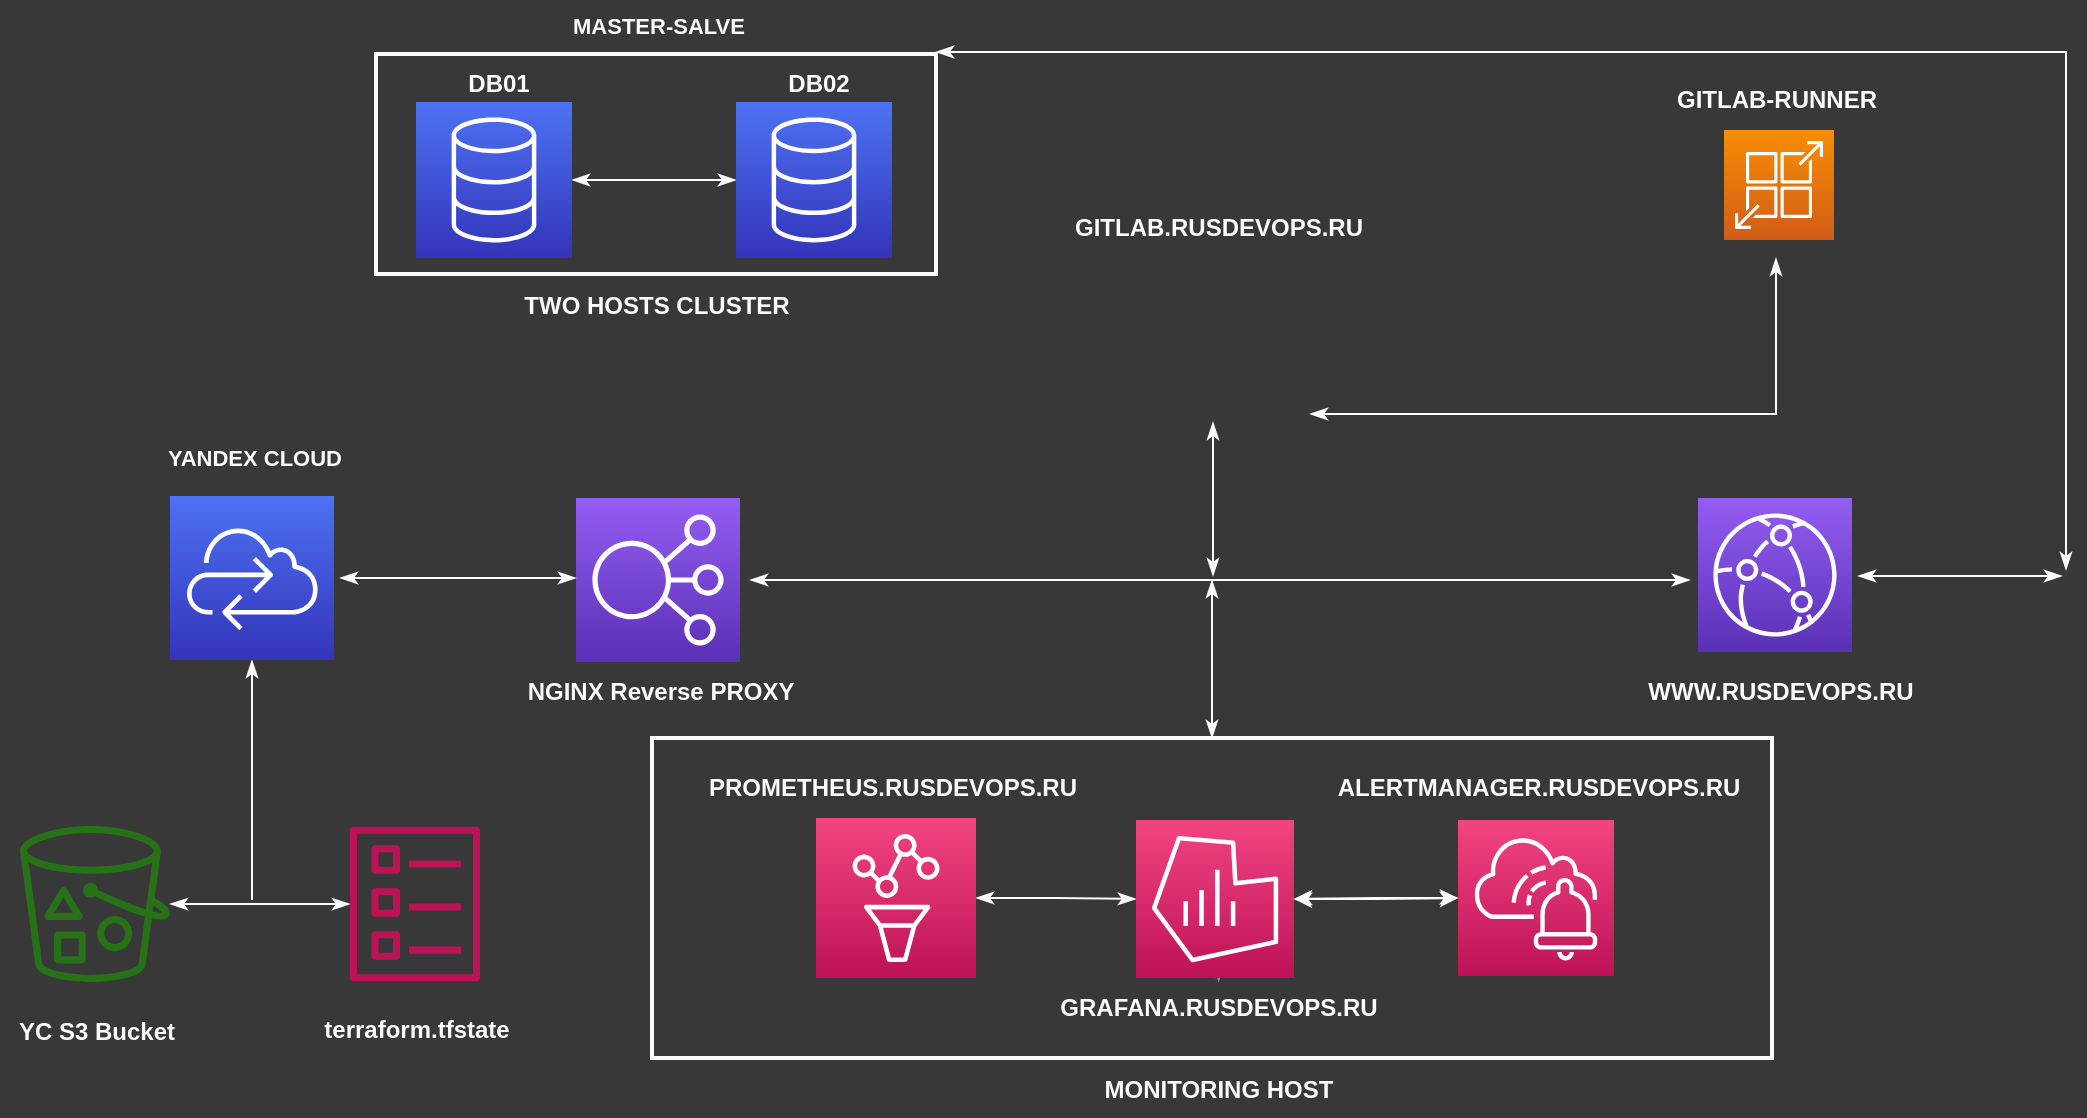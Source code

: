 <mxfile version="20.3.0" type="device"><diagram id="Ht1M8jgEwFfnCIfOTk4-" name="Page-1"><mxGraphModel dx="1382" dy="1583" grid="0" gridSize="10" guides="1" tooltips="1" connect="1" arrows="1" fold="1" page="1" pageScale="1" pageWidth="1169" pageHeight="827" background="#383838" math="0" shadow="0"><root><mxCell id="0"/><mxCell id="1" parent="0"/><mxCell id="UEzPUAAOIrF-is8g5C7q-158" value="" style="outlineConnect=0;fontColor=#232F3E;gradientColor=none;fillColor=#277116;strokeColor=none;dashed=0;verticalLabelPosition=bottom;verticalAlign=top;align=center;html=1;fontSize=12;fontStyle=1;aspect=fixed;pointerEvents=1;shape=mxgraph.aws4.bucket_with_objects;labelBackgroundColor=#ffffff;" parent="1" vertex="1"><mxGeometry x="82" y="-317" width="75" height="78" as="geometry"/></mxCell><mxCell id="1rQj9BVZ0lK-q-fdZEN6-60" style="edgeStyle=orthogonalEdgeStyle;shape=connector;rounded=0;orthogonalLoop=1;jettySize=auto;html=1;labelBackgroundColor=default;strokeColor=#FAFAFA;strokeWidth=1;fontFamily=Helvetica;fontSize=11;fontColor=default;startArrow=classicThin;startFill=1;endArrow=classicThin;endFill=1;fontStyle=1;shadow=0;" parent="1" source="1rQj9BVZ0lK-q-fdZEN6-1" target="1rQj9BVZ0lK-q-fdZEN6-3" edge="1"><mxGeometry relative="1" as="geometry"/></mxCell><mxCell id="1rQj9BVZ0lK-q-fdZEN6-1" value="" style="sketch=0;points=[[0,0,0],[0.25,0,0],[0.5,0,0],[0.75,0,0],[1,0,0],[0,1,0],[0.25,1,0],[0.5,1,0],[0.75,1,0],[1,1,0],[0,0.25,0],[0,0.5,0],[0,0.75,0],[1,0.25,0],[1,0.5,0],[1,0.75,0]];outlineConnect=0;fontColor=#232F3E;gradientColor=#4D72F3;gradientDirection=north;fillColor=#3334B9;strokeColor=#ffffff;dashed=0;verticalLabelPosition=bottom;verticalAlign=top;align=center;html=1;fontSize=12;fontStyle=1;aspect=fixed;shape=mxgraph.aws4.resourceIcon;resIcon=mxgraph.aws4.database;" parent="1" vertex="1"><mxGeometry x="280" y="-679" width="78" height="78" as="geometry"/></mxCell><mxCell id="1rQj9BVZ0lK-q-fdZEN6-2" value="&lt;span&gt;DB01&lt;/span&gt;" style="text;html=1;align=center;verticalAlign=middle;resizable=0;points=[];autosize=1;strokeColor=none;fillColor=none;fontStyle=1;fontColor=#FAFAFA;" parent="1" vertex="1"><mxGeometry x="296" y="-701" width="49" height="26" as="geometry"/></mxCell><mxCell id="1rQj9BVZ0lK-q-fdZEN6-3" value="" style="sketch=0;points=[[0,0,0],[0.25,0,0],[0.5,0,0],[0.75,0,0],[1,0,0],[0,1,0],[0.25,1,0],[0.5,1,0],[0.75,1,0],[1,1,0],[0,0.25,0],[0,0.5,0],[0,0.75,0],[1,0.25,0],[1,0.5,0],[1,0.75,0]];outlineConnect=0;fontColor=#232F3E;gradientColor=#4D72F3;gradientDirection=north;fillColor=#3334B9;strokeColor=#ffffff;dashed=0;verticalLabelPosition=bottom;verticalAlign=top;align=center;html=1;fontSize=12;fontStyle=1;aspect=fixed;shape=mxgraph.aws4.resourceIcon;resIcon=mxgraph.aws4.database;" parent="1" vertex="1"><mxGeometry x="440" y="-679" width="78" height="78" as="geometry"/></mxCell><mxCell id="1rQj9BVZ0lK-q-fdZEN6-4" value="&lt;span&gt;DB02&lt;/span&gt;" style="text;html=1;align=center;verticalAlign=middle;resizable=0;points=[];autosize=1;strokeColor=none;fillColor=none;fontStyle=1;fontColor=#FAFAFA;" parent="1" vertex="1"><mxGeometry x="456" y="-701" width="49" height="26" as="geometry"/></mxCell><mxCell id="1rQj9BVZ0lK-q-fdZEN6-64" style="edgeStyle=orthogonalEdgeStyle;shape=connector;rounded=0;orthogonalLoop=1;jettySize=auto;html=1;labelBackgroundColor=default;strokeColor=#FAFAFA;strokeWidth=1;fontFamily=Helvetica;fontSize=11;fontColor=#FCFCFC;startArrow=classicThin;startFill=1;endArrow=classicThin;endFill=1;fontStyle=1;labelBorderColor=#FFFFFF;" parent="1" edge="1"><mxGeometry relative="1" as="geometry"><mxPoint x="917" y="-440" as="targetPoint"/><mxPoint x="447" y="-440" as="sourcePoint"/></mxGeometry></mxCell><mxCell id="1rQj9BVZ0lK-q-fdZEN6-6" value="" style="sketch=0;points=[[0,0,0],[0.25,0,0],[0.5,0,0],[0.75,0,0],[1,0,0],[0,1,0],[0.25,1,0],[0.5,1,0],[0.75,1,0],[1,1,0],[0,0.25,0],[0,0.5,0],[0,0.75,0],[1,0.25,0],[1,0.5,0],[1,0.75,0]];outlineConnect=0;fontColor=#232F3E;gradientColor=#945DF2;gradientDirection=north;fillColor=#5A30B5;strokeColor=#ffffff;dashed=0;verticalLabelPosition=bottom;verticalAlign=top;align=center;html=1;fontSize=12;fontStyle=1;aspect=fixed;shape=mxgraph.aws4.resourceIcon;resIcon=mxgraph.aws4.elastic_load_balancing;" parent="1" vertex="1"><mxGeometry x="360" y="-481" width="82" height="82" as="geometry"/></mxCell><mxCell id="1rQj9BVZ0lK-q-fdZEN6-7" value="&lt;span&gt;NGINX Reverse PROXY&lt;/span&gt;" style="text;html=1;align=center;verticalAlign=middle;resizable=0;points=[];autosize=1;strokeColor=none;fillColor=none;fontStyle=1;fontColor=#FAFAFA;" parent="1" vertex="1"><mxGeometry x="326" y="-397" width="151" height="26" as="geometry"/></mxCell><mxCell id="-zjtiVoddO0phtvKcQLS-4" style="edgeStyle=orthogonalEdgeStyle;rounded=0;orthogonalLoop=1;jettySize=auto;html=1;strokeColor=#FAFAFA;endArrow=classicThin;endFill=1;startArrow=classicThin;startFill=1;" edge="1" parent="1"><mxGeometry relative="1" as="geometry"><mxPoint x="1103" y="-442" as="targetPoint"/><mxPoint x="1001" y="-442" as="sourcePoint"/></mxGeometry></mxCell><mxCell id="1rQj9BVZ0lK-q-fdZEN6-9" value="" style="sketch=0;points=[[0,0,0],[0.25,0,0],[0.5,0,0],[0.75,0,0],[1,0,0],[0,1,0],[0.25,1,0],[0.5,1,0],[0.75,1,0],[1,1,0],[0,0.25,0],[0,0.5,0],[0,0.75,0],[1,0.25,0],[1,0.5,0],[1,0.75,0]];outlineConnect=0;fontColor=#232F3E;gradientColor=#945DF2;gradientDirection=north;fillColor=#5A30B5;strokeColor=#ffffff;dashed=0;verticalLabelPosition=bottom;verticalAlign=top;align=center;html=1;fontSize=12;fontStyle=1;aspect=fixed;shape=mxgraph.aws4.resourceIcon;resIcon=mxgraph.aws4.cloudfront;" parent="1" vertex="1"><mxGeometry x="921" y="-481" width="77" height="77" as="geometry"/></mxCell><mxCell id="1rQj9BVZ0lK-q-fdZEN6-49" value="" style="edgeStyle=orthogonalEdgeStyle;rounded=0;orthogonalLoop=1;jettySize=auto;html=1;shadow=0;strokeColor=#878787;startArrow=classicThin;startFill=1;endArrow=classicThin;endFill=1;fontStyle=1" parent="1" source="1rQj9BVZ0lK-q-fdZEN6-10" target="1rQj9BVZ0lK-q-fdZEN6-35" edge="1"><mxGeometry relative="1" as="geometry"/></mxCell><mxCell id="1rQj9BVZ0lK-q-fdZEN6-10" value="&lt;span&gt;GRAFANA.RUSDEVOPS.RU&lt;/span&gt;" style="text;html=1;align=center;verticalAlign=middle;resizable=0;points=[];autosize=1;strokeColor=none;fillColor=none;fontStyle=1;fontColor=#FAFAFA;" parent="1" vertex="1"><mxGeometry x="592.79" y="-239" width="177" height="26" as="geometry"/></mxCell><mxCell id="1rQj9BVZ0lK-q-fdZEN6-72" style="edgeStyle=orthogonalEdgeStyle;shape=connector;rounded=0;orthogonalLoop=1;jettySize=auto;html=1;labelBackgroundColor=default;strokeColor=#FAFAFA;strokeWidth=1;fontFamily=Helvetica;fontSize=11;fontColor=default;startArrow=classicThin;startFill=1;endArrow=classicThin;endFill=1;fontStyle=1" parent="1" edge="1"><mxGeometry relative="1" as="geometry"><mxPoint x="678.495" y="-442" as="targetPoint"/><mxPoint x="678.495" y="-519" as="sourcePoint"/></mxGeometry></mxCell><mxCell id="1rQj9BVZ0lK-q-fdZEN6-11" value="" style="shape=image;html=1;verticalAlign=top;verticalLabelPosition=bottom;labelBackgroundColor=#ffffff;imageAspect=0;aspect=fixed;image=https://cdn4.iconfinder.com/data/icons/socialcones/508/Gitlab-128.png;fontStyle=1" parent="1" vertex="1"><mxGeometry x="636.11" y="-603.77" width="86.77" height="86.77" as="geometry"/></mxCell><mxCell id="1rQj9BVZ0lK-q-fdZEN6-13" value="&lt;span&gt;GITLAB.RUSDEVOPS.RU&lt;/span&gt;" style="text;html=1;align=center;verticalAlign=middle;resizable=0;points=[];autosize=1;strokeColor=none;fillColor=none;fontStyle=1;fontColor=#FAFAFA;" parent="1" vertex="1"><mxGeometry x="599.79" y="-629" width="162" height="26" as="geometry"/></mxCell><mxCell id="1rQj9BVZ0lK-q-fdZEN6-16" value="&lt;span&gt;GITLAB-RUNNER&lt;/span&gt;" style="text;html=1;align=center;verticalAlign=middle;resizable=0;points=[];autosize=1;strokeColor=none;fillColor=none;fontStyle=1;fontColor=#FAFAFA;" parent="1" vertex="1"><mxGeometry x="900.5" y="-693" width="118" height="26" as="geometry"/></mxCell><mxCell id="1rQj9BVZ0lK-q-fdZEN6-18" value="" style="sketch=0;points=[[0,0,0],[0.25,0,0],[0.5,0,0],[0.75,0,0],[1,0,0],[0,1,0],[0.25,1,0],[0.5,1,0],[0.75,1,0],[1,1,0],[0,0.25,0],[0,0.5,0],[0,0.75,0],[1,0.25,0],[1,0.5,0],[1,0.75,0]];outlineConnect=0;fontColor=#232F3E;gradientColor=#F78E04;gradientDirection=north;fillColor=#D05C17;strokeColor=#ffffff;dashed=0;verticalLabelPosition=bottom;verticalAlign=top;align=center;html=1;fontSize=12;fontStyle=1;aspect=fixed;shape=mxgraph.aws4.resourceIcon;resIcon=mxgraph.aws4.app_runner;" parent="1" vertex="1"><mxGeometry x="934" y="-665" width="55" height="55" as="geometry"/></mxCell><mxCell id="-zjtiVoddO0phtvKcQLS-3" style="edgeStyle=orthogonalEdgeStyle;rounded=0;orthogonalLoop=1;jettySize=auto;html=1;exitX=1;exitY=0;exitDx=0;exitDy=0;strokeColor=#FAFAFA;endArrow=classicThin;endFill=1;startArrow=classicThin;startFill=1;" edge="1" parent="1"><mxGeometry relative="1" as="geometry"><mxPoint x="1105" y="-445" as="targetPoint"/><mxPoint x="540" y="-704" as="sourcePoint"/><Array as="points"><mxPoint x="1105" y="-704"/></Array></mxGeometry></mxCell><mxCell id="UEzPUAAOIrF-is8g5C7q-155" value="" style="rounded=0;whiteSpace=wrap;html=1;labelBackgroundColor=#ffffff;fillColor=none;gradientColor=none;container=0;pointerEvents=0;collapsible=0;recursiveResize=0;fontStyle=1;strokeWidth=2;labelBorderColor=default;strokeColor=#FAFAFA;" parent="1" vertex="1"><mxGeometry x="260" y="-703" width="280" height="110" as="geometry"/></mxCell><mxCell id="1rQj9BVZ0lK-q-fdZEN6-20" style="edgeStyle=orthogonalEdgeStyle;rounded=0;orthogonalLoop=1;jettySize=auto;html=1;startArrow=classicThin;startFill=1;endArrow=classicThin;endFill=1;strokeColor=#FAFAFA;strokeWidth=1;fontStyle=1" parent="1" edge="1"><mxGeometry relative="1" as="geometry"><Array as="points"><mxPoint x="960" y="-523"/></Array><mxPoint x="960" y="-601" as="sourcePoint"/><mxPoint x="727" y="-523" as="targetPoint"/></mxGeometry></mxCell><mxCell id="1rQj9BVZ0lK-q-fdZEN6-56" style="edgeStyle=orthogonalEdgeStyle;shape=connector;rounded=0;orthogonalLoop=1;jettySize=auto;html=1;labelBackgroundColor=default;strokeColor=#FAFAFA;strokeWidth=1;fontFamily=Helvetica;fontSize=11;fontColor=default;startArrow=classicThin;startFill=1;endArrow=classicThin;endFill=1;fontStyle=1" parent="1" source="UEzPUAAOIrF-is8g5C7q-156" target="UEzPUAAOIrF-is8g5C7q-158" edge="1"><mxGeometry relative="1" as="geometry"/></mxCell><mxCell id="UEzPUAAOIrF-is8g5C7q-156" value="" style="outlineConnect=0;fontColor=#232F3E;gradientColor=none;fillColor=#BC1356;strokeColor=none;dashed=0;verticalLabelPosition=bottom;verticalAlign=top;align=center;html=1;fontSize=12;fontStyle=1;aspect=fixed;pointerEvents=1;shape=mxgraph.aws4.template;labelBackgroundColor=#ffffff;" parent="1" vertex="1"><mxGeometry x="247" y="-317" width="65" height="78" as="geometry"/></mxCell><mxCell id="-zjtiVoddO0phtvKcQLS-7" style="edgeStyle=orthogonalEdgeStyle;rounded=0;orthogonalLoop=1;jettySize=auto;html=1;shadow=0;strokeColor=#FAFAFA;endArrow=classicThin;endFill=1;startArrow=classicThin;startFill=1;" edge="1" parent="1" source="1rQj9BVZ0lK-q-fdZEN6-19" target="1rQj9BVZ0lK-q-fdZEN6-35"><mxGeometry relative="1" as="geometry"/></mxCell><mxCell id="1rQj9BVZ0lK-q-fdZEN6-19" value="" style="sketch=0;points=[[0,0,0],[0.25,0,0],[0.5,0,0],[0.75,0,0],[1,0,0],[0,1,0],[0.25,1,0],[0.5,1,0],[0.75,1,0],[1,1,0],[0,0.25,0],[0,0.5,0],[0,0.75,0],[1,0.25,0],[1,0.5,0],[1,0.75,0]];points=[[0,0,0],[0.25,0,0],[0.5,0,0],[0.75,0,0],[1,0,0],[0,1,0],[0.25,1,0],[0.5,1,0],[0.75,1,0],[1,1,0],[0,0.25,0],[0,0.5,0],[0,0.75,0],[1,0.25,0],[1,0.5,0],[1,0.75,0]];outlineConnect=0;fontColor=#232F3E;gradientColor=#F34482;gradientDirection=north;fillColor=#BC1356;strokeColor=#ffffff;dashed=0;verticalLabelPosition=bottom;verticalAlign=top;align=center;html=1;fontSize=12;fontStyle=1;aspect=fixed;shape=mxgraph.aws4.resourceIcon;resIcon=mxgraph.aws4.managed_service_for_prometheus;" parent="1" vertex="1"><mxGeometry x="480" y="-321" width="80" height="80" as="geometry"/></mxCell><mxCell id="1rQj9BVZ0lK-q-fdZEN6-34" value="&lt;span&gt;PROMETHEUS.RUSDEVOPS.RU&lt;/span&gt;" style="text;html=1;align=center;verticalAlign=middle;resizable=0;points=[];autosize=1;strokeColor=none;fillColor=none;fontStyle=1;fontColor=#FAFAFA;" parent="1" vertex="1"><mxGeometry x="417" y="-349" width="202" height="26" as="geometry"/></mxCell><mxCell id="-zjtiVoddO0phtvKcQLS-8" style="edgeStyle=orthogonalEdgeStyle;rounded=0;orthogonalLoop=1;jettySize=auto;html=1;shadow=0;strokeColor=#FAFAFA;startArrow=classic;startFill=1;" edge="1" parent="1" source="1rQj9BVZ0lK-q-fdZEN6-35" target="1rQj9BVZ0lK-q-fdZEN6-71"><mxGeometry relative="1" as="geometry"/></mxCell><mxCell id="1rQj9BVZ0lK-q-fdZEN6-35" value="" style="sketch=0;points=[[0,0,0],[0.25,0,0],[0.5,0,0],[0.75,0,0],[1,0,0],[0,1,0],[0.25,1,0],[0.5,1,0],[0.75,1,0],[1,1,0],[0,0.25,0],[0,0.5,0],[0,0.75,0],[1,0.25,0],[1,0.5,0],[1,0.75,0]];points=[[0,0,0],[0.25,0,0],[0.5,0,0],[0.75,0,0],[1,0,0],[0,1,0],[0.25,1,0],[0.5,1,0],[0.75,1,0],[1,1,0],[0,0.25,0],[0,0.5,0],[0,0.75,0],[1,0.25,0],[1,0.5,0],[1,0.75,0]];outlineConnect=0;fontColor=#232F3E;gradientColor=#F34482;gradientDirection=north;fillColor=#BC1356;strokeColor=#ffffff;dashed=0;verticalLabelPosition=bottom;verticalAlign=top;align=center;html=1;fontSize=12;fontStyle=1;aspect=fixed;shape=mxgraph.aws4.resourceIcon;resIcon=mxgraph.aws4.managed_service_for_grafana;" parent="1" vertex="1"><mxGeometry x="640" y="-320" width="79" height="79" as="geometry"/></mxCell><mxCell id="1rQj9BVZ0lK-q-fdZEN6-37" value="&lt;span&gt;WWW.RUSDEVOPS.RU&lt;/span&gt;" style="text;html=1;align=center;verticalAlign=middle;resizable=0;points=[];autosize=1;strokeColor=none;fillColor=none;fontStyle=1;fontColor=#FAFAFA;" parent="1" vertex="1"><mxGeometry x="886" y="-397" width="151" height="26" as="geometry"/></mxCell><mxCell id="1rQj9BVZ0lK-q-fdZEN6-38" value="&lt;span&gt;ALERTMANAGER.RUSDEVOPS.RU&lt;/span&gt;" style="text;html=1;align=center;verticalAlign=middle;resizable=0;points=[];autosize=1;strokeColor=none;fillColor=none;fontStyle=1;fontColor=#FAFAFA;" parent="1" vertex="1"><mxGeometry x="731.79" y="-349" width="219" height="26" as="geometry"/></mxCell><mxCell id="1rQj9BVZ0lK-q-fdZEN6-70" style="edgeStyle=orthogonalEdgeStyle;shape=connector;rounded=0;orthogonalLoop=1;jettySize=auto;html=1;labelBackgroundColor=default;strokeColor=#FAFAFA;strokeWidth=1;fontFamily=Helvetica;fontSize=11;fontColor=default;startArrow=classicThin;startFill=1;endArrow=classicThin;endFill=1;fontStyle=1" parent="1" source="1rQj9BVZ0lK-q-fdZEN6-43" edge="1"><mxGeometry relative="1" as="geometry"><mxPoint x="678" y="-440" as="targetPoint"/></mxGeometry></mxCell><mxCell id="1rQj9BVZ0lK-q-fdZEN6-43" value="" style="rounded=0;whiteSpace=wrap;html=1;labelBackgroundColor=#ffffff;fillColor=none;gradientColor=none;container=0;pointerEvents=0;collapsible=0;recursiveResize=0;fontStyle=1;strokeWidth=2;strokeColor=#FAFAFA;" parent="1" vertex="1"><mxGeometry x="398" y="-361" width="560" height="160" as="geometry"/></mxCell><mxCell id="1rQj9BVZ0lK-q-fdZEN6-44" value="&lt;span&gt;MONITORING HOST&lt;/span&gt;" style="text;html=1;align=center;verticalAlign=middle;resizable=0;points=[];autosize=1;strokeColor=none;fillColor=none;fontStyle=1;fontColor=#FAFAFA;" parent="1" vertex="1"><mxGeometry x="614.79" y="-198" width="132" height="26" as="geometry"/></mxCell><mxCell id="1rQj9BVZ0lK-q-fdZEN6-67" value="&lt;span&gt;MASTER-SALVE&lt;/span&gt;" style="text;html=1;align=center;verticalAlign=middle;resizable=0;points=[];autosize=1;strokeColor=none;fillColor=none;fontSize=11;fontFamily=Helvetica;fontColor=#FAFAFA;fontStyle=1" parent="1" vertex="1"><mxGeometry x="349" y="-730" width="104" height="25" as="geometry"/></mxCell><mxCell id="-zjtiVoddO0phtvKcQLS-9" value="" style="edgeStyle=orthogonalEdgeStyle;rounded=0;orthogonalLoop=1;jettySize=auto;html=1;shadow=0;strokeColor=#FAFAFA;startArrow=classicThin;startFill=1;endArrow=classicThin;endFill=1;" edge="1" parent="1" source="1rQj9BVZ0lK-q-fdZEN6-71" target="1rQj9BVZ0lK-q-fdZEN6-35"><mxGeometry relative="1" as="geometry"/></mxCell><mxCell id="1rQj9BVZ0lK-q-fdZEN6-71" value="" style="sketch=0;points=[[0,0,0],[0.25,0,0],[0.5,0,0],[0.75,0,0],[1,0,0],[0,1,0],[0.25,1,0],[0.5,1,0],[0.75,1,0],[1,1,0],[0,0.25,0],[0,0.5,0],[0,0.75,0],[1,0.25,0],[1,0.5,0],[1,0.75,0]];points=[[0,0,0],[0.25,0,0],[0.5,0,0],[0.75,0,0],[1,0,0],[0,1,0],[0.25,1,0],[0.5,1,0],[0.75,1,0],[1,1,0],[0,0.25,0],[0,0.5,0],[0,0.75,0],[1,0.25,0],[1,0.5,0],[1,0.75,0]];outlineConnect=0;fontColor=#232F3E;gradientColor=#F34482;gradientDirection=north;fillColor=#BC1356;strokeColor=#ffffff;dashed=0;verticalLabelPosition=bottom;verticalAlign=top;align=center;html=1;fontSize=12;fontStyle=1;aspect=fixed;shape=mxgraph.aws4.resourceIcon;resIcon=mxgraph.aws4.systems_manager_incident_manager;fontFamily=Helvetica;" parent="1" vertex="1"><mxGeometry x="801" y="-320" width="78" height="78" as="geometry"/></mxCell><mxCell id="1rQj9BVZ0lK-q-fdZEN6-74" style="edgeStyle=orthogonalEdgeStyle;shape=connector;rounded=0;orthogonalLoop=1;jettySize=auto;html=1;labelBackgroundColor=default;strokeColor=#FAFAFA;strokeWidth=1;fontFamily=Helvetica;fontSize=11;fontColor=default;startArrow=classicThin;startFill=1;endArrow=none;endFill=0;fontStyle=1" parent="1" source="1rQj9BVZ0lK-q-fdZEN6-73" edge="1"><mxGeometry relative="1" as="geometry"><mxPoint x="198" y="-280" as="targetPoint"/></mxGeometry></mxCell><mxCell id="1rQj9BVZ0lK-q-fdZEN6-78" style="edgeStyle=orthogonalEdgeStyle;shape=connector;rounded=0;orthogonalLoop=1;jettySize=auto;html=1;labelBackgroundColor=default;strokeColor=#FAFAFA;strokeWidth=1;fontFamily=Helvetica;fontSize=11;fontColor=default;startArrow=classicThin;startFill=1;endArrow=classicThin;endFill=1;fontStyle=1" parent="1" edge="1"><mxGeometry relative="1" as="geometry"><mxPoint x="360" y="-441" as="targetPoint"/><mxPoint x="242" y="-441" as="sourcePoint"/></mxGeometry></mxCell><mxCell id="1rQj9BVZ0lK-q-fdZEN6-73" value="" style="sketch=0;points=[[0,0,0],[0.25,0,0],[0.5,0,0],[0.75,0,0],[1,0,0],[0,1,0],[0.25,1,0],[0.5,1,0],[0.75,1,0],[1,1,0],[0,0.25,0],[0,0.5,0],[0,0.75,0],[1,0.25,0],[1,0.5,0],[1,0.75,0]];outlineConnect=0;fontColor=#232F3E;gradientColor=#4D72F3;gradientDirection=north;fillColor=#3334B9;strokeColor=#ffffff;dashed=0;verticalLabelPosition=bottom;verticalAlign=top;align=center;html=1;fontSize=12;fontStyle=1;aspect=fixed;shape=mxgraph.aws4.resourceIcon;resIcon=mxgraph.aws4.cloud_control_api;fontFamily=Helvetica;" parent="1" vertex="1"><mxGeometry x="157" y="-482" width="82" height="82" as="geometry"/></mxCell><mxCell id="1rQj9BVZ0lK-q-fdZEN6-75" value="&lt;span&gt;YANDEX CLOUD&lt;/span&gt;" style="text;html=1;align=center;verticalAlign=middle;resizable=0;points=[];autosize=1;strokeColor=none;fillColor=none;fontSize=11;fontFamily=Helvetica;fontColor=#FAFAFA;fontStyle=1" parent="1" vertex="1"><mxGeometry x="146" y="-514" width="105" height="25" as="geometry"/></mxCell><mxCell id="1rQj9BVZ0lK-q-fdZEN6-79" value="&lt;b&gt;&lt;font style=&quot;font-size: 12px;&quot;&gt;terraform.tfstate&lt;/font&gt;&lt;/b&gt;" style="text;html=1;align=center;verticalAlign=middle;resizable=0;points=[];autosize=1;strokeColor=none;fillColor=none;fontSize=11;fontFamily=Helvetica;fontColor=#FAFAFA;" parent="1" vertex="1"><mxGeometry x="224" y="-228" width="111" height="26" as="geometry"/></mxCell><mxCell id="1rQj9BVZ0lK-q-fdZEN6-80" value="&lt;b&gt;YC S3 Bucket&lt;/b&gt;" style="text;html=1;align=center;verticalAlign=middle;resizable=0;points=[];autosize=1;strokeColor=none;fillColor=none;fontSize=12;fontFamily=Helvetica;fontColor=#FAFAFA;" parent="1" vertex="1"><mxGeometry x="72" y="-227" width="96" height="26" as="geometry"/></mxCell><mxCell id="-zjtiVoddO0phtvKcQLS-10" value="&lt;b&gt;&lt;font color=&quot;#fafafa&quot;&gt;TWO HOSTS CLUSTER&lt;/font&gt;&lt;/b&gt;" style="text;html=1;align=center;verticalAlign=middle;resizable=0;points=[];autosize=1;strokeColor=none;fillColor=none;" vertex="1" parent="1"><mxGeometry x="324.5" y="-590" width="151" height="26" as="geometry"/></mxCell></root></mxGraphModel></diagram></mxfile>